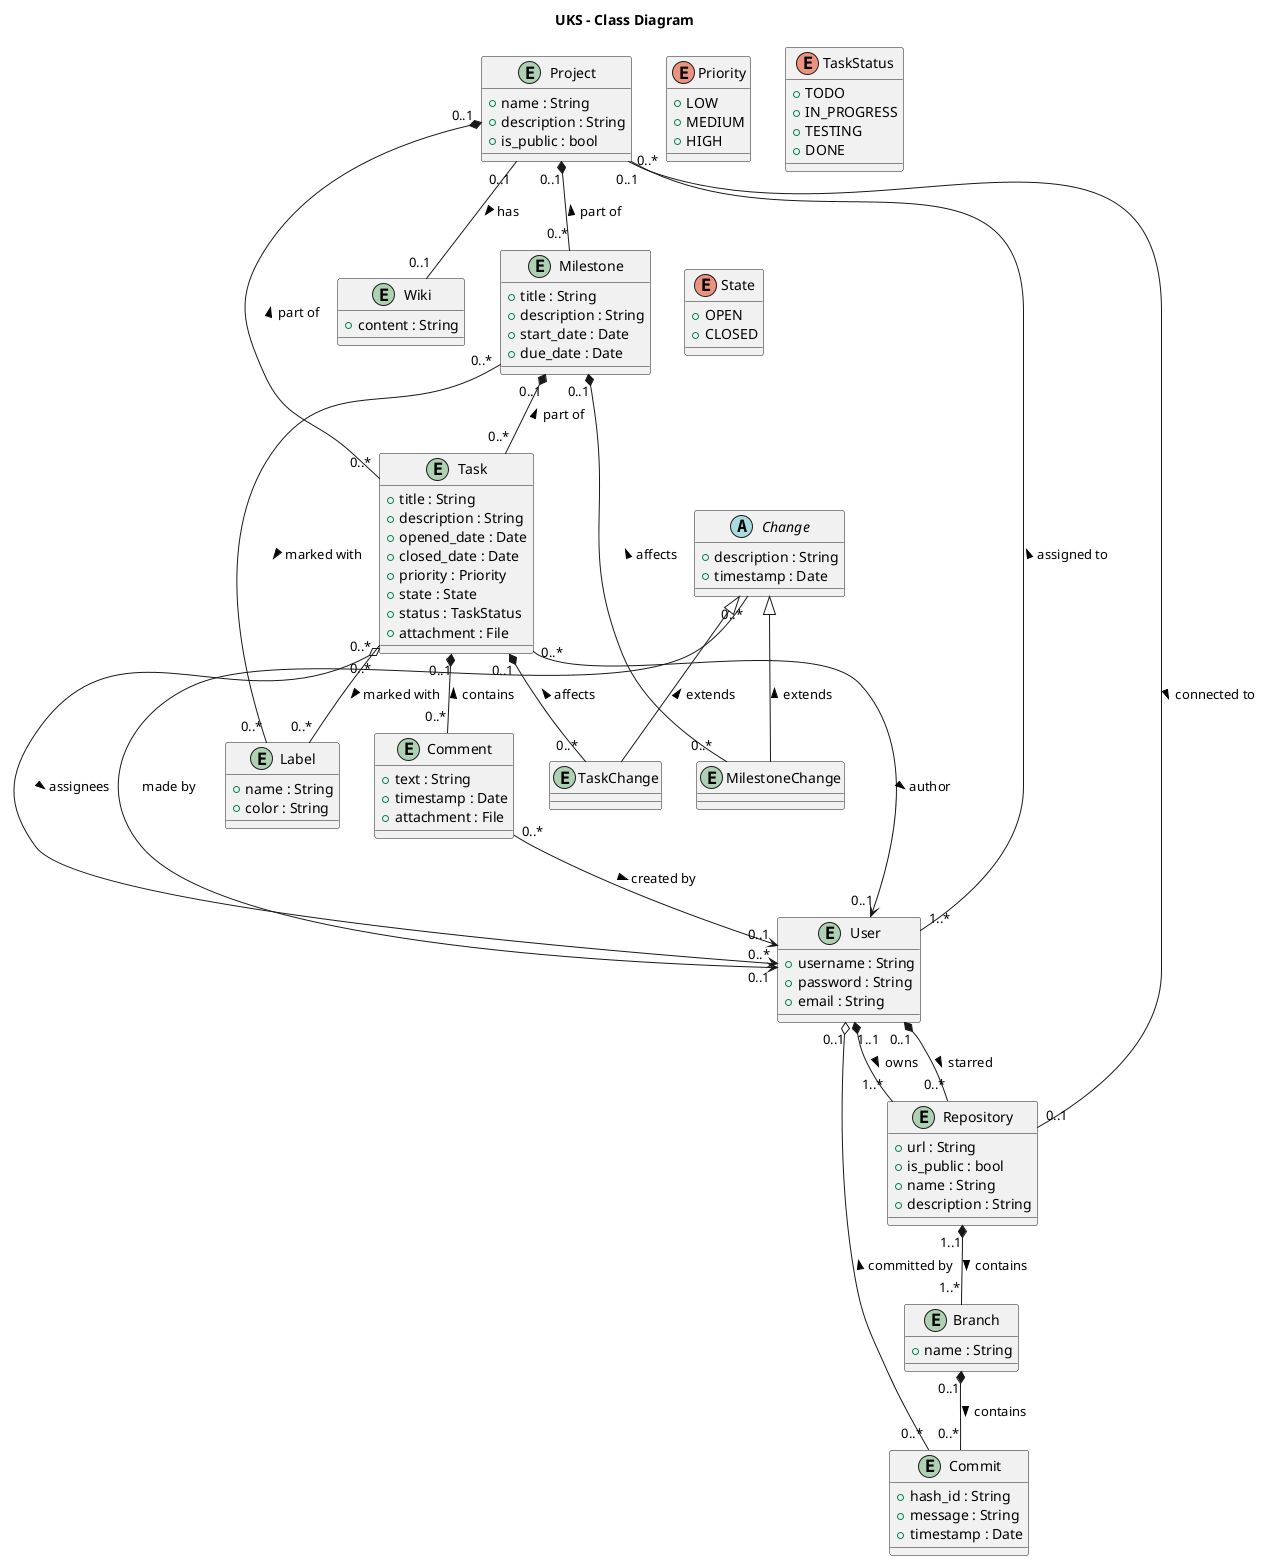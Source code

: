 @startuml

title UKS - Class Diagram

'============================================================='
'Core entities'
'============================================================='
together {
    entity User {
        + username : String
        + password : String
        + email : String
    }
}

'============================================================='
'VCS entities'
'============================================================='
together {
    entity Repository {
        + url : String
        + is_public : bool
        + name : String
        + description : String
    }
    
    entity Branch {
        + name : String
    }
    
    entity Commit {
        + hash_id : String
        + message : String
        + timestamp : Date
    }
}

'============================================================='
'Organizational entities'
'============================================================='
together {
    entity Project {
        + name : String
        + description : String
        + is_public : bool
    }
    
    entity Wiki {
        + content : String
    }
    
    entity Milestone {
        + title : String
        + description : String
        + start_date : Date
        + due_date : Date
    }
    
    entity Task {
        + title : String
        + description : String
        + opened_date : Date
        + closed_date : Date
        + priority : Priority
        + state : State
        + status : TaskStatus
        + attachment : File
    }
    
    entity Label {
        + name : String
        + color : String
    }
    
    entity Comment {
        + text : String
        + timestamp : Date
        + attachment : File
    }
    
    together {
        abstract Change {
            + description : String
            + timestamp : Date
        }
        
        entity MilestoneChange {}
        entity TaskChange {}
    }
    
    together {
        enum Priority { 
            + LOW
            + MEDIUM
            + HIGH
        }
        
        enum TaskStatus {
            + TODO
            + IN_PROGRESS
            + TESTING
            + DONE
        }
        
        enum State {
            + OPEN
            + CLOSED
        }
    }
}


'============================================================='
'RELATIONSHIPS'
'============================================================='

Project "0..1" -- "0..1" Repository : connected to >
Repository "1..1" *-- "1..*" Branch : contains >
Branch "0..1" *-- "0..*" Commit : contains >
Commit "0..*" --o "0..1" User : committed by >
User "0..1" *-- "0..*" Repository : starred >
User "1..1" *-- "1..*" Repository : owns >

Project "0..*" -- "1..*" User : assigned to <
Project "0..1" -- "0..1" Wiki : has >
Project "0..1" *-- "0..*" Milestone : part of < 
Project "0..1" *-- "0..*" Task : part of <

Milestone "0..1" *-- "0..*" Task : part of <
Milestone "0..*" -- "0..*" Label : marked with >
Milestone "0..1" *-- "0..*" MilestoneChange : affects <

Task "0..*" --> "0..1" User : author >
Task "0..*" o--> "0..*" User : assignees >
Task "0..*" -- "0..*" Label : marked with >
Task "0..1" *-- "0..*" Comment : contains <
Task "0..1" *-- "0..*" TaskChange  : affects <

Comment "0..*" --> "0..1" User : created by >
Change "0..*" --> "0..1" User : made by
Change <|-- MilestoneChange : extends <
Change <|-- TaskChange : extends <


@enduml